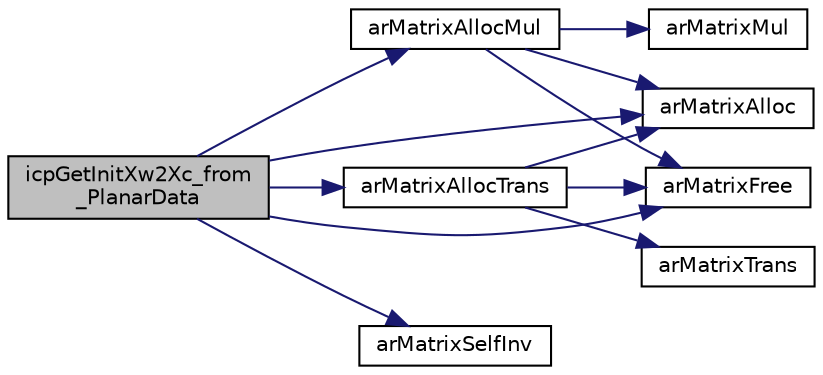 digraph "icpGetInitXw2Xc_from_PlanarData"
{
 // INTERACTIVE_SVG=YES
  edge [fontname="Helvetica",fontsize="10",labelfontname="Helvetica",labelfontsize="10"];
  node [fontname="Helvetica",fontsize="10",shape=record];
  rankdir="LR";
  Node1 [label="icpGetInitXw2Xc_from\l_PlanarData",height=0.2,width=0.4,color="black", fillcolor="grey75", style="filled", fontcolor="black"];
  Node1 -> Node2 [color="midnightblue",fontsize="10",style="solid",fontname="Helvetica"];
  Node2 [label="arMatrixAlloc",height=0.2,width=0.4,color="black", fillcolor="white", style="filled",URL="$matrix_8h.html#a4ab6ed1bcea1368a2040e9779ab28b9b"];
  Node1 -> Node3 [color="midnightblue",fontsize="10",style="solid",fontname="Helvetica"];
  Node3 [label="arMatrixFree",height=0.2,width=0.4,color="black", fillcolor="white", style="filled",URL="$matrix_8h.html#a7b6cca2930147818bd060cddd5c5a28a"];
  Node1 -> Node4 [color="midnightblue",fontsize="10",style="solid",fontname="Helvetica"];
  Node4 [label="arMatrixAllocTrans",height=0.2,width=0.4,color="black", fillcolor="white", style="filled",URL="$matrix_8h.html#a9219f180afc943a324497025655bc9ba"];
  Node4 -> Node2 [color="midnightblue",fontsize="10",style="solid",fontname="Helvetica"];
  Node4 -> Node5 [color="midnightblue",fontsize="10",style="solid",fontname="Helvetica"];
  Node5 [label="arMatrixTrans",height=0.2,width=0.4,color="black", fillcolor="white", style="filled",URL="$matrix_8h.html#adc9ca82a56c93dba3b6a4bc335f54ca8"];
  Node4 -> Node3 [color="midnightblue",fontsize="10",style="solid",fontname="Helvetica"];
  Node1 -> Node6 [color="midnightblue",fontsize="10",style="solid",fontname="Helvetica"];
  Node6 [label="arMatrixAllocMul",height=0.2,width=0.4,color="black", fillcolor="white", style="filled",URL="$matrix_8h.html#aa0d22d0a5dde942ef5a7042da7079a6e"];
  Node6 -> Node2 [color="midnightblue",fontsize="10",style="solid",fontname="Helvetica"];
  Node6 -> Node7 [color="midnightblue",fontsize="10",style="solid",fontname="Helvetica"];
  Node7 [label="arMatrixMul",height=0.2,width=0.4,color="black", fillcolor="white", style="filled",URL="$matrix_8h.html#a300a2264cc3ee92f56829c9e28dd6579"];
  Node6 -> Node3 [color="midnightblue",fontsize="10",style="solid",fontname="Helvetica"];
  Node1 -> Node8 [color="midnightblue",fontsize="10",style="solid",fontname="Helvetica"];
  Node8 [label="arMatrixSelfInv",height=0.2,width=0.4,color="black", fillcolor="white", style="filled",URL="$matrix_8h.html#a979db815d3f7ed81b0375ee39da3057a"];
}
